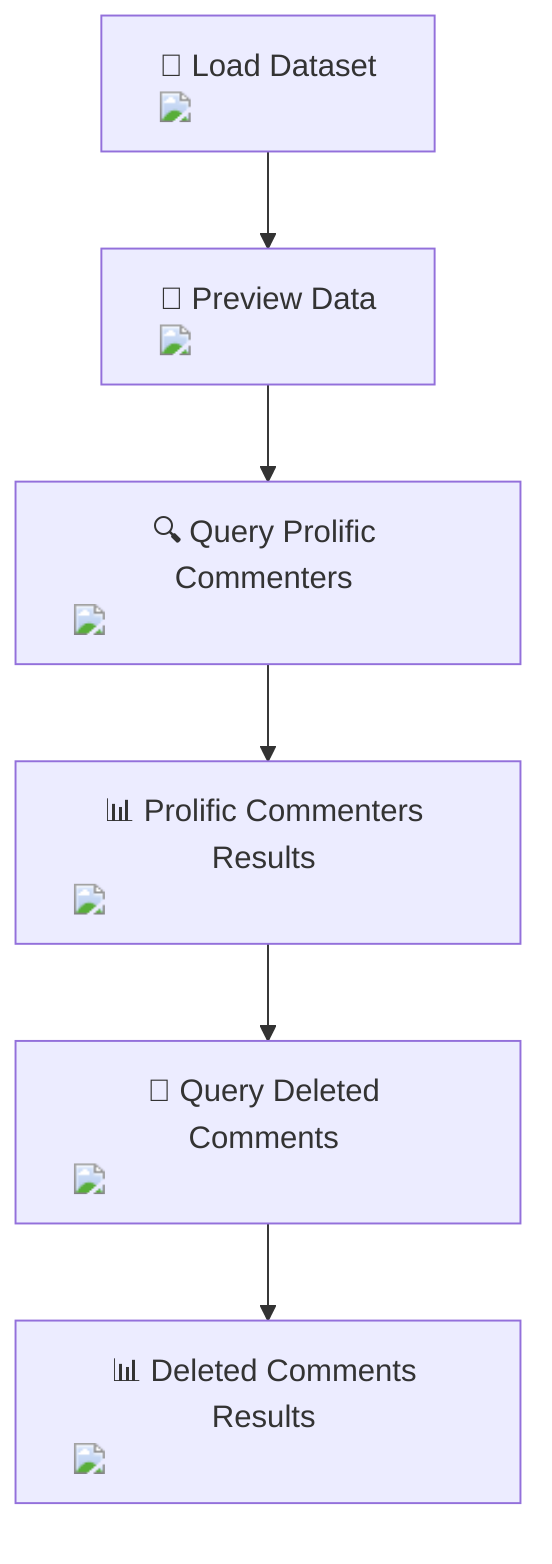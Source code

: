 graph TD
    A["📂 Load Dataset <img src='icons/database.svg' />"] --> B["📝 Preview Data <img src='icons/table.svg' />"]
    B --> C["🔍 Query Prolific Commenters <img src='icons/column_split.svg' />"]
    C --> D["📊 Prolific Commenters Results <img src='dummy_plots/barplot_template.svg' />"]
    D --> E["🔎 Query Deleted Comments <img src='icons/column_split.svg' />"]
    E --> F["📊 Deleted Comments Results <img src='dummy_plots/barplot_template.svg' />"]